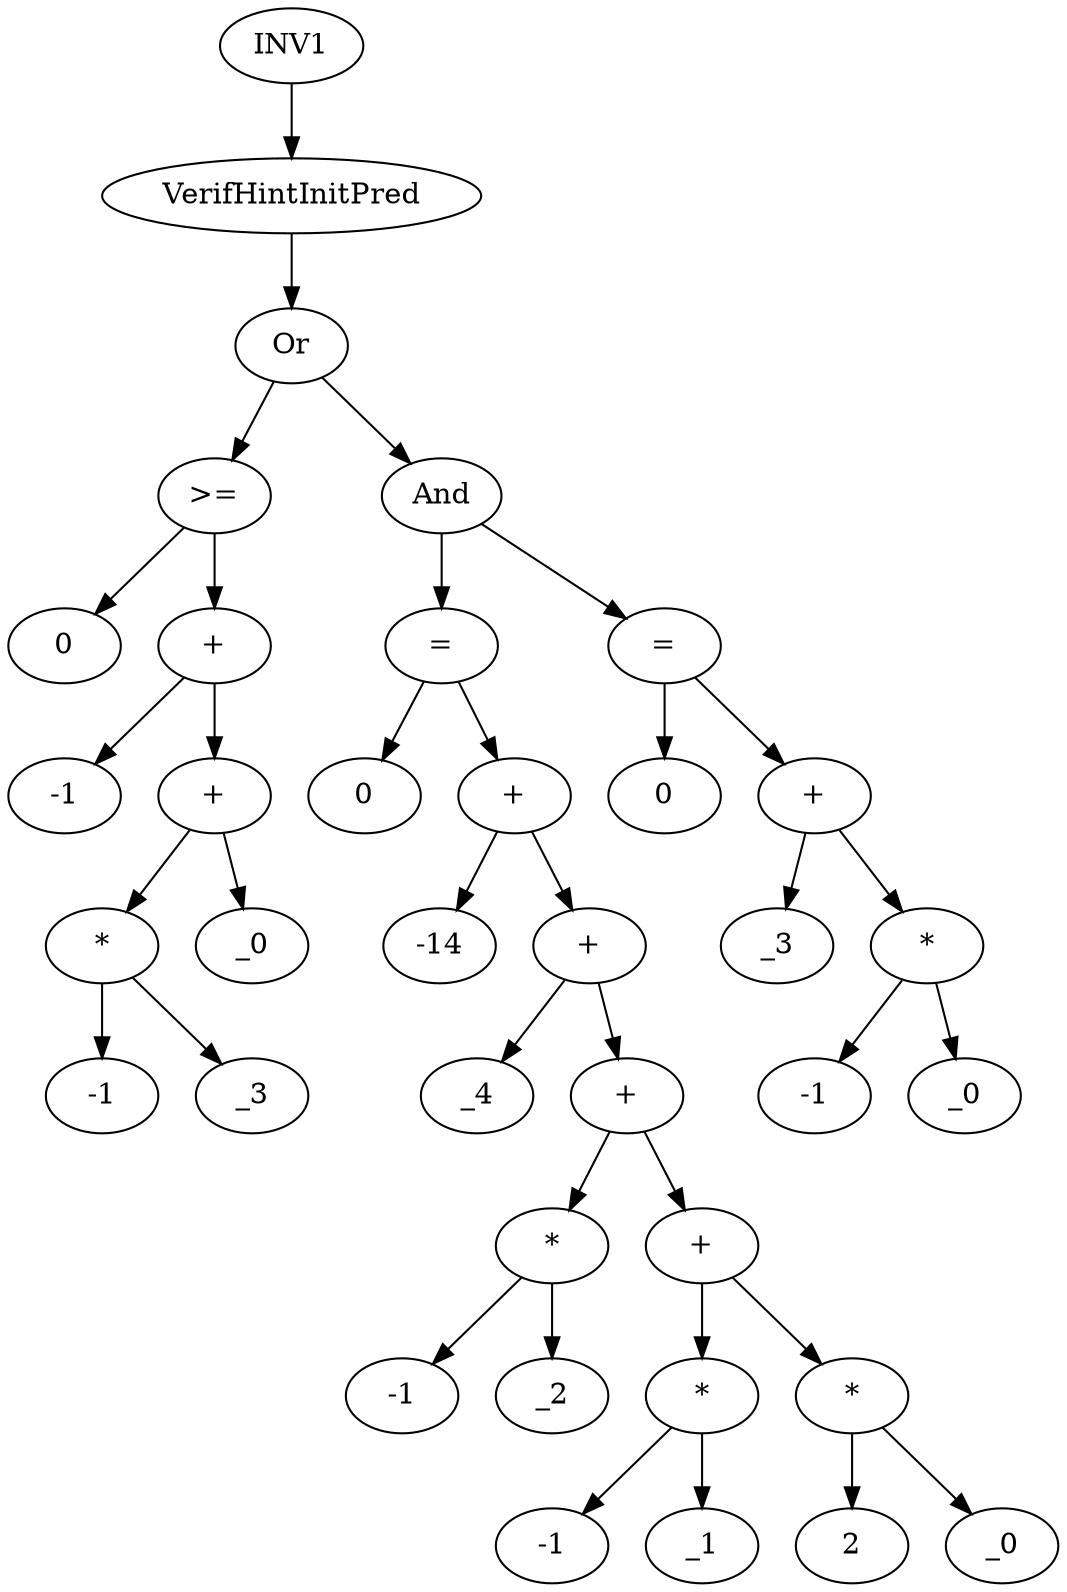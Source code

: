 digraph dag {
0 [label="INV1"];
1 [label="VerifHintInitPred"];
2 [label="Or"];
3 [label=">="];
4 [label="0"];
5 [label="+"];
6 [label="-1"];
7 [label="+"];
8 [label="*"];
9 [label="-1"];
10 [label="_3"];
11 [label="_0"];
12 [label="And"];
13 [label="="];
14 [label="0"];
15 [label="+"];
16 [label="-14"];
17 [label="+"];
18 [label="_4"];
19 [label="+"];
20 [label="*"];
21 [label="-1"];
22 [label="_2"];
23 [label="+"];
24 [label="*"];
25 [label="-1"];
26 [label="_1"];
27 [label="*"];
28 [label="2"];
29 [label="_0"];
30 [label="="];
31 [label="0"];
32 [label="+"];
33 [label="_3"];
34 [label="*"];
35 [label="-1"];
36 [label="_0"];
"0" -> "1"[label=""]
"1" -> "2"[label=""]
"2" -> "3"[label=""]
"2" -> "12"[label=""]
"3" -> "5"[label=""]
"3" -> "4"[label=""]
"5" -> "7"[label=""]
"5" -> "6"[label=""]
"7" -> "8"[label=""]
"7" -> "11"[label=""]
"8" -> "10"[label=""]
"8" -> "9"[label=""]
"12" -> "13"[label=""]
"12" -> "30"[label=""]
"13" -> "15"[label=""]
"13" -> "14"[label=""]
"15" -> "17"[label=""]
"15" -> "16"[label=""]
"17" -> "19"[label=""]
"17" -> "18"[label=""]
"19" -> "20"[label=""]
"19" -> "23"[label=""]
"20" -> "22"[label=""]
"20" -> "21"[label=""]
"23" -> "24"[label=""]
"23" -> "27"[label=""]
"24" -> "26"[label=""]
"24" -> "25"[label=""]
"27" -> "29"[label=""]
"27" -> "28"[label=""]
"30" -> "32"[label=""]
"30" -> "31"[label=""]
"32" -> "34"[label=""]
"32" -> "33"[label=""]
"34" -> "36"[label=""]
"34" -> "35"[label=""]
}
